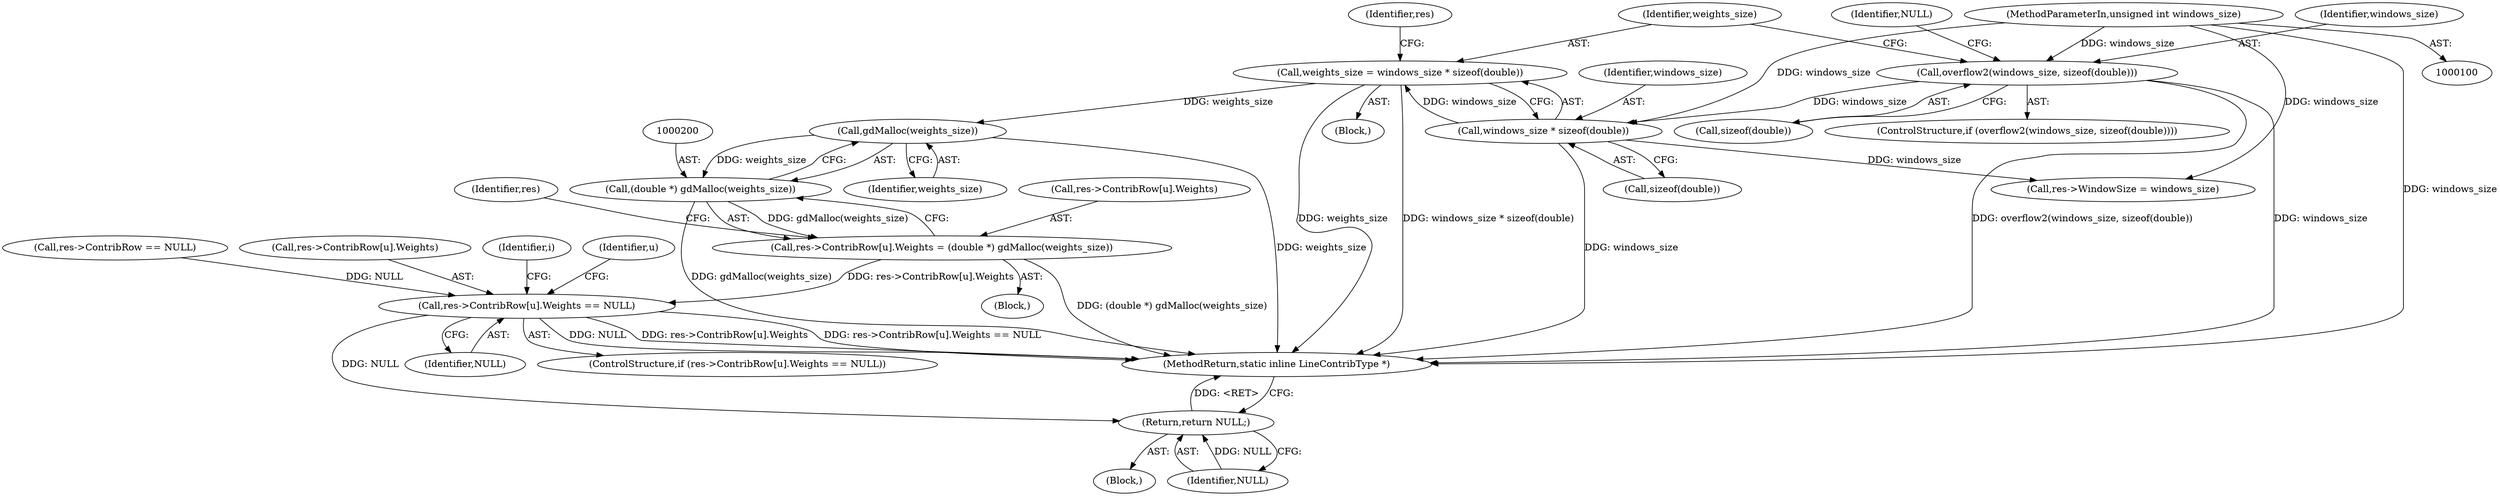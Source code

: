 digraph "0_libgd_60bfb401ad5a4a8ae995dcd36372fe15c71e1a35@API" {
"1000120" [label="(Call,weights_size = windows_size * sizeof(double))"];
"1000122" [label="(Call,windows_size * sizeof(double))"];
"1000111" [label="(Call,overflow2(windows_size, sizeof(double)))"];
"1000102" [label="(MethodParameterIn,unsigned int windows_size)"];
"1000201" [label="(Call,gdMalloc(weights_size))"];
"1000199" [label="(Call,(double *) gdMalloc(weights_size))"];
"1000191" [label="(Call,res->ContribRow[u].Weights = (double *) gdMalloc(weights_size))"];
"1000204" [label="(Call,res->ContribRow[u].Weights == NULL)"];
"1000239" [label="(Return,return NULL;)"];
"1000121" [label="(Identifier,weights_size)"];
"1000208" [label="(Identifier,res)"];
"1000204" [label="(Call,res->ContribRow[u].Weights == NULL)"];
"1000110" [label="(ControlStructure,if (overflow2(windows_size, sizeof(double))))"];
"1000124" [label="(Call,sizeof(double))"];
"1000239" [label="(Return,return NULL;)"];
"1000113" [label="(Call,sizeof(double))"];
"1000201" [label="(Call,gdMalloc(weights_size))"];
"1000112" [label="(Identifier,windows_size)"];
"1000171" [label="(Call,res->ContribRow == NULL)"];
"1000202" [label="(Identifier,weights_size)"];
"1000122" [label="(Call,windows_size * sizeof(double))"];
"1000199" [label="(Call,(double *) gdMalloc(weights_size))"];
"1000205" [label="(Call,res->ContribRow[u].Weights)"];
"1000111" [label="(Call,overflow2(windows_size, sizeof(double)))"];
"1000102" [label="(MethodParameterIn,unsigned int windows_size)"];
"1000212" [label="(Identifier,NULL)"];
"1000119" [label="(Block,)"];
"1000120" [label="(Call,weights_size = windows_size * sizeof(double))"];
"1000139" [label="(Call,res->WindowSize = windows_size)"];
"1000117" [label="(Identifier,NULL)"];
"1000127" [label="(Identifier,res)"];
"1000217" [label="(Identifier,i)"];
"1000213" [label="(Block,)"];
"1000123" [label="(Identifier,windows_size)"];
"1000203" [label="(ControlStructure,if (res->ContribRow[u].Weights == NULL))"];
"1000243" [label="(MethodReturn,static inline LineContribType *)"];
"1000189" [label="(Identifier,u)"];
"1000191" [label="(Call,res->ContribRow[u].Weights = (double *) gdMalloc(weights_size))"];
"1000240" [label="(Identifier,NULL)"];
"1000190" [label="(Block,)"];
"1000192" [label="(Call,res->ContribRow[u].Weights)"];
"1000120" -> "1000119"  [label="AST: "];
"1000120" -> "1000122"  [label="CFG: "];
"1000121" -> "1000120"  [label="AST: "];
"1000122" -> "1000120"  [label="AST: "];
"1000127" -> "1000120"  [label="CFG: "];
"1000120" -> "1000243"  [label="DDG: weights_size"];
"1000120" -> "1000243"  [label="DDG: windows_size * sizeof(double)"];
"1000122" -> "1000120"  [label="DDG: windows_size"];
"1000120" -> "1000201"  [label="DDG: weights_size"];
"1000122" -> "1000124"  [label="CFG: "];
"1000123" -> "1000122"  [label="AST: "];
"1000124" -> "1000122"  [label="AST: "];
"1000122" -> "1000243"  [label="DDG: windows_size"];
"1000111" -> "1000122"  [label="DDG: windows_size"];
"1000102" -> "1000122"  [label="DDG: windows_size"];
"1000122" -> "1000139"  [label="DDG: windows_size"];
"1000111" -> "1000110"  [label="AST: "];
"1000111" -> "1000113"  [label="CFG: "];
"1000112" -> "1000111"  [label="AST: "];
"1000113" -> "1000111"  [label="AST: "];
"1000117" -> "1000111"  [label="CFG: "];
"1000121" -> "1000111"  [label="CFG: "];
"1000111" -> "1000243"  [label="DDG: overflow2(windows_size, sizeof(double))"];
"1000111" -> "1000243"  [label="DDG: windows_size"];
"1000102" -> "1000111"  [label="DDG: windows_size"];
"1000102" -> "1000100"  [label="AST: "];
"1000102" -> "1000243"  [label="DDG: windows_size"];
"1000102" -> "1000139"  [label="DDG: windows_size"];
"1000201" -> "1000199"  [label="AST: "];
"1000201" -> "1000202"  [label="CFG: "];
"1000202" -> "1000201"  [label="AST: "];
"1000199" -> "1000201"  [label="CFG: "];
"1000201" -> "1000243"  [label="DDG: weights_size"];
"1000201" -> "1000199"  [label="DDG: weights_size"];
"1000199" -> "1000191"  [label="AST: "];
"1000200" -> "1000199"  [label="AST: "];
"1000191" -> "1000199"  [label="CFG: "];
"1000199" -> "1000243"  [label="DDG: gdMalloc(weights_size)"];
"1000199" -> "1000191"  [label="DDG: gdMalloc(weights_size)"];
"1000191" -> "1000190"  [label="AST: "];
"1000192" -> "1000191"  [label="AST: "];
"1000208" -> "1000191"  [label="CFG: "];
"1000191" -> "1000243"  [label="DDG: (double *) gdMalloc(weights_size)"];
"1000191" -> "1000204"  [label="DDG: res->ContribRow[u].Weights"];
"1000204" -> "1000203"  [label="AST: "];
"1000204" -> "1000212"  [label="CFG: "];
"1000205" -> "1000204"  [label="AST: "];
"1000212" -> "1000204"  [label="AST: "];
"1000217" -> "1000204"  [label="CFG: "];
"1000189" -> "1000204"  [label="CFG: "];
"1000204" -> "1000243"  [label="DDG: NULL"];
"1000204" -> "1000243"  [label="DDG: res->ContribRow[u].Weights"];
"1000204" -> "1000243"  [label="DDG: res->ContribRow[u].Weights == NULL"];
"1000171" -> "1000204"  [label="DDG: NULL"];
"1000204" -> "1000239"  [label="DDG: NULL"];
"1000239" -> "1000213"  [label="AST: "];
"1000239" -> "1000240"  [label="CFG: "];
"1000240" -> "1000239"  [label="AST: "];
"1000243" -> "1000239"  [label="CFG: "];
"1000239" -> "1000243"  [label="DDG: <RET>"];
"1000240" -> "1000239"  [label="DDG: NULL"];
}
